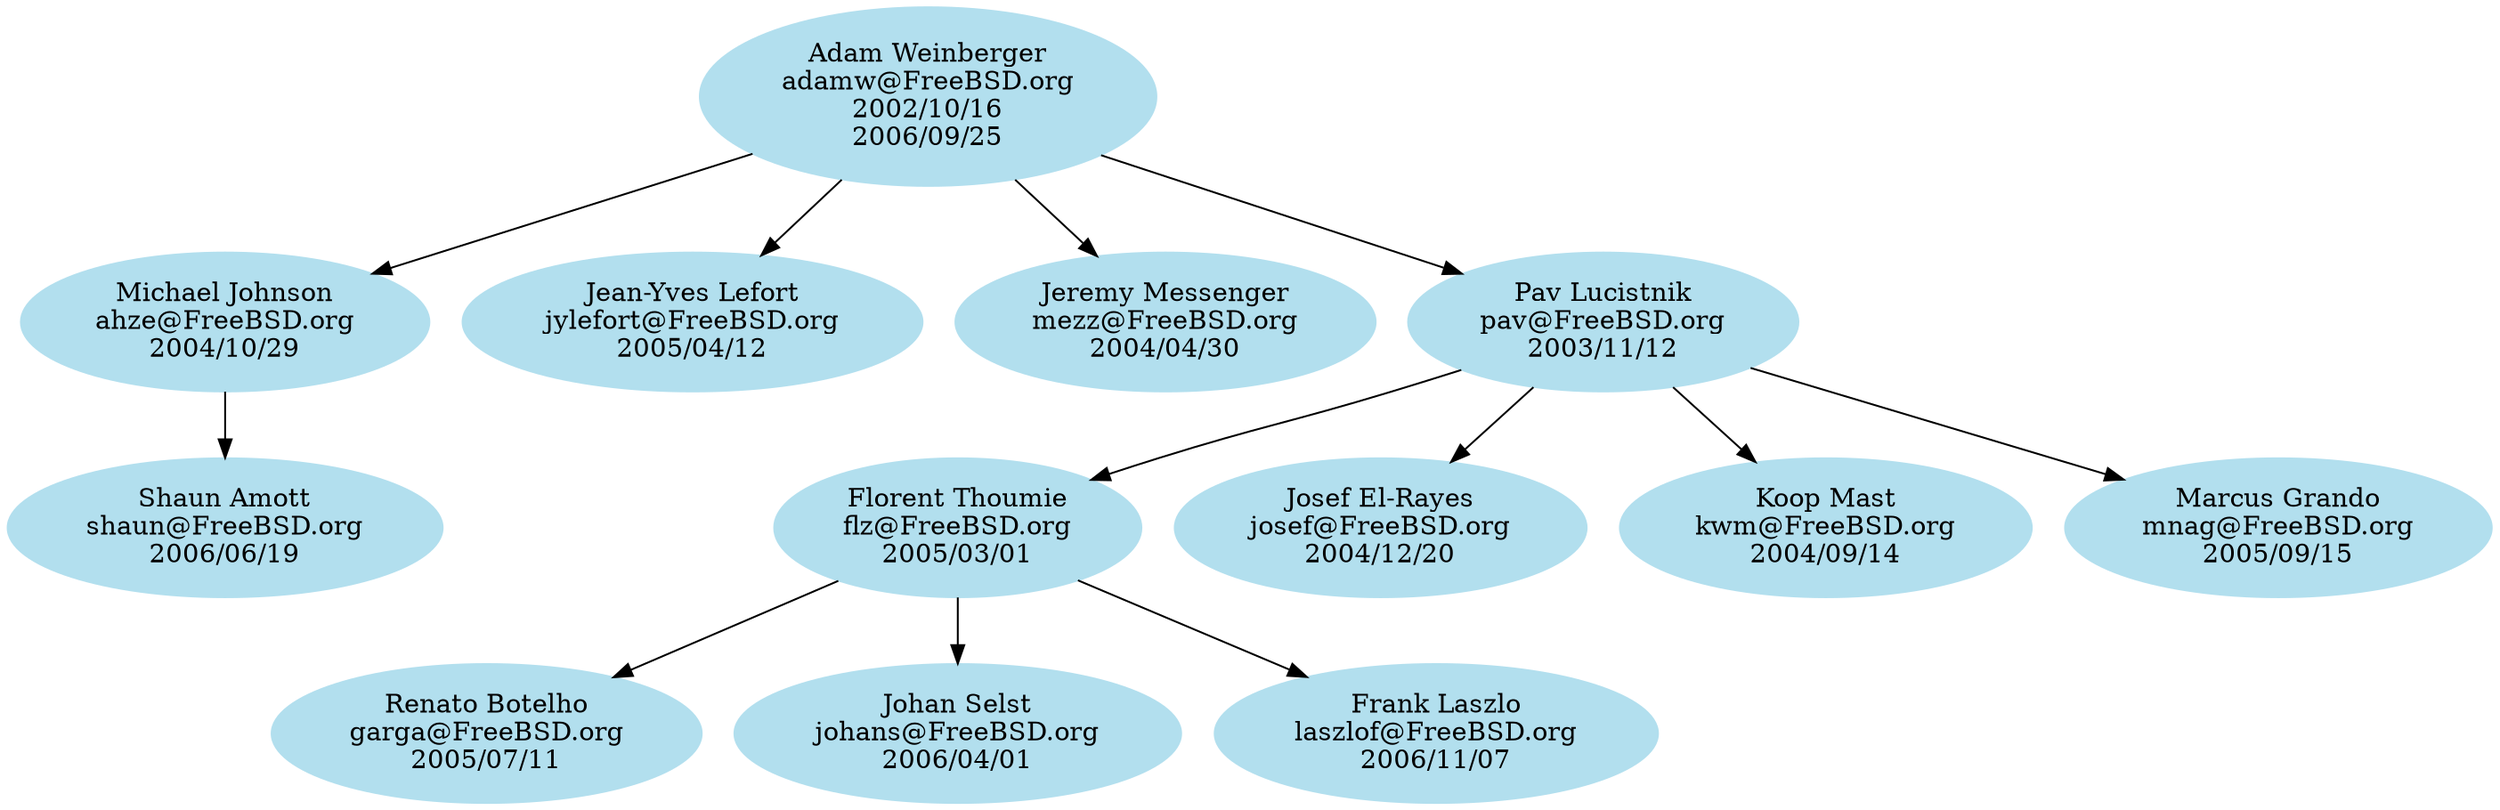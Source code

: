 # $FreeBSD$

digraph ports {

node [color=grey62, style=filled, bgcolor=black];

# Alumni go here.

node [color=lightblue2, style=filled, bgcolor=black];

# Current ports committers go here. Try to keep things sorted.

adamw [label="Adam Weinberger\nadamw@FreeBSD.org\n2002/10/16\n2006/09/25"]
ahze [label="Michael Johnson\nahze@FreeBSD.org\n2004/10/29"]
flz [label="Florent Thoumie\nflz@FreeBSD.org\n2005/03/01"]
garga [label="Renato Botelho\ngarga@FreeBSD.org\n2005/07/11"]
johans [label="Johan Selst\njohans@FreeBSD.org\n2006/04/01"]
josef [label="Josef El-Rayes\njosef@FreeBSD.org\n2004/12/20"]
jylefort [label="Jean-Yves Lefort\njylefort@FreeBSD.org\n2005/04/12"]
kwm [label="Koop Mast\nkwm@FreeBSD.org\n2004/09/14"]
laszlof [label="Frank Laszlo\nlaszlof@FreeBSD.org\n2006/11/07"]
mezz [label="Jeremy Messenger\nmezz@FreeBSD.org\n2004/04/30"]
mnag [label="Marcus Grando\nmnag@FreeBSD.org\n2005/09/15"]
pav [label="Pav Lucistnik\npav@FreeBSD.org\n2003/11/12"]
shaun [label="Shaun Amott\nshaun@FreeBSD.org\n2006/06/19"]

# Here are the mentor/mentee relationships.

adamw -> ahze
adamw -> jylefort
adamw -> mezz
adamw -> pav

ahze -> shaun

flz -> garga
flz -> johans
flz -> laszlof

pav -> flz
pav -> josef
pav -> kwm
pav -> mnag

}
